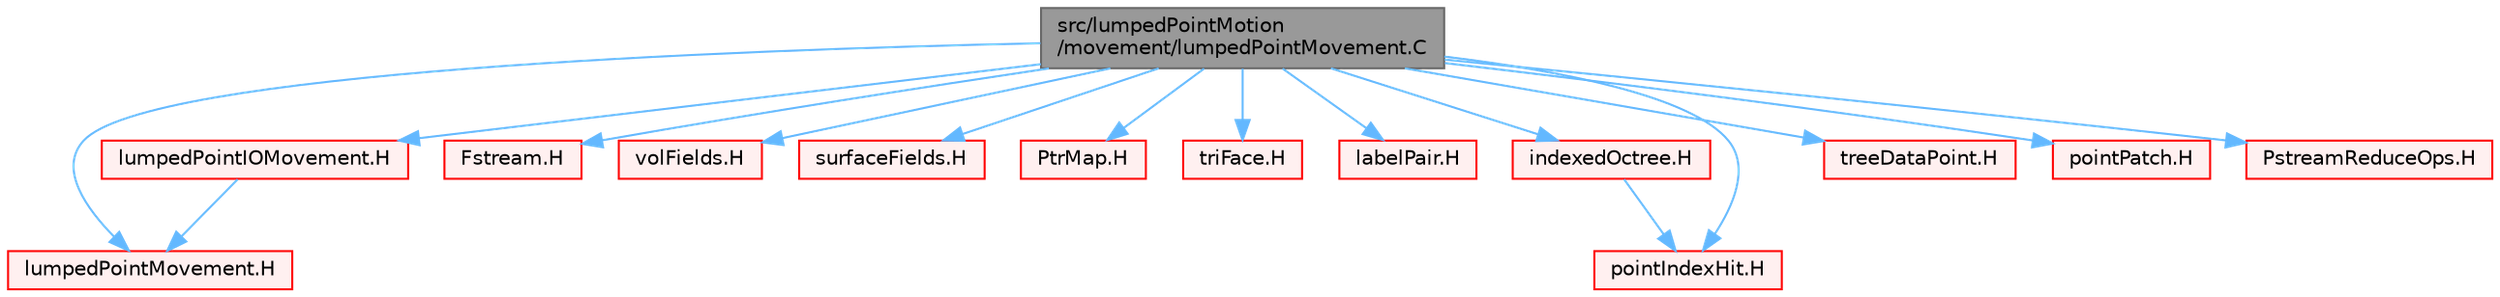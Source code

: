 digraph "src/lumpedPointMotion/movement/lumpedPointMovement.C"
{
 // LATEX_PDF_SIZE
  bgcolor="transparent";
  edge [fontname=Helvetica,fontsize=10,labelfontname=Helvetica,labelfontsize=10];
  node [fontname=Helvetica,fontsize=10,shape=box,height=0.2,width=0.4];
  Node1 [id="Node000001",label="src/lumpedPointMotion\l/movement/lumpedPointMovement.C",height=0.2,width=0.4,color="gray40", fillcolor="grey60", style="filled", fontcolor="black",tooltip=" "];
  Node1 -> Node2 [id="edge1_Node000001_Node000002",color="steelblue1",style="solid",tooltip=" "];
  Node2 [id="Node000002",label="lumpedPointMovement.H",height=0.2,width=0.4,color="red", fillcolor="#FFF0F0", style="filled",URL="$lumpedPointMovement_8H.html",tooltip=" "];
  Node1 -> Node321 [id="edge2_Node000001_Node000321",color="steelblue1",style="solid",tooltip=" "];
  Node321 [id="Node000321",label="lumpedPointIOMovement.H",height=0.2,width=0.4,color="red", fillcolor="#FFF0F0", style="filled",URL="$lumpedPointIOMovement_8H.html",tooltip=" "];
  Node321 -> Node2 [id="edge3_Node000321_Node000002",color="steelblue1",style="solid",tooltip=" "];
  Node1 -> Node322 [id="edge4_Node000001_Node000322",color="steelblue1",style="solid",tooltip=" "];
  Node322 [id="Node000322",label="Fstream.H",height=0.2,width=0.4,color="red", fillcolor="#FFF0F0", style="filled",URL="$Fstream_8H.html",tooltip=" "];
  Node1 -> Node327 [id="edge5_Node000001_Node000327",color="steelblue1",style="solid",tooltip=" "];
  Node327 [id="Node000327",label="volFields.H",height=0.2,width=0.4,color="red", fillcolor="#FFF0F0", style="filled",URL="$volFields_8H.html",tooltip=" "];
  Node1 -> Node436 [id="edge6_Node000001_Node000436",color="steelblue1",style="solid",tooltip=" "];
  Node436 [id="Node000436",label="surfaceFields.H",height=0.2,width=0.4,color="red", fillcolor="#FFF0F0", style="filled",URL="$surfaceFields_8H.html",tooltip="Foam::surfaceFields."];
  Node1 -> Node444 [id="edge7_Node000001_Node000444",color="steelblue1",style="solid",tooltip=" "];
  Node444 [id="Node000444",label="PtrMap.H",height=0.2,width=0.4,color="red", fillcolor="#FFF0F0", style="filled",URL="$PtrMap_8H.html",tooltip=" "];
  Node1 -> Node270 [id="edge8_Node000001_Node000270",color="steelblue1",style="solid",tooltip=" "];
  Node270 [id="Node000270",label="triFace.H",height=0.2,width=0.4,color="red", fillcolor="#FFF0F0", style="filled",URL="$triFace_8H.html",tooltip=" "];
  Node1 -> Node154 [id="edge9_Node000001_Node000154",color="steelblue1",style="solid",tooltip=" "];
  Node154 [id="Node000154",label="labelPair.H",height=0.2,width=0.4,color="red", fillcolor="#FFF0F0", style="filled",URL="$labelPair_8H.html",tooltip=" "];
  Node1 -> Node445 [id="edge10_Node000001_Node000445",color="steelblue1",style="solid",tooltip=" "];
  Node445 [id="Node000445",label="indexedOctree.H",height=0.2,width=0.4,color="red", fillcolor="#FFF0F0", style="filled",URL="$indexedOctree_8H.html",tooltip=" "];
  Node445 -> Node446 [id="edge11_Node000445_Node000446",color="steelblue1",style="solid",tooltip=" "];
  Node446 [id="Node000446",label="pointIndexHit.H",height=0.2,width=0.4,color="red", fillcolor="#FFF0F0", style="filled",URL="$pointIndexHit_8H.html",tooltip=" "];
  Node1 -> Node449 [id="edge12_Node000001_Node000449",color="steelblue1",style="solid",tooltip=" "];
  Node449 [id="Node000449",label="treeDataPoint.H",height=0.2,width=0.4,color="red", fillcolor="#FFF0F0", style="filled",URL="$treeDataPoint_8H.html",tooltip=" "];
  Node1 -> Node446 [id="edge13_Node000001_Node000446",color="steelblue1",style="solid",tooltip=" "];
  Node1 -> Node450 [id="edge14_Node000001_Node000450",color="steelblue1",style="solid",tooltip=" "];
  Node450 [id="Node000450",label="pointPatch.H",height=0.2,width=0.4,color="red", fillcolor="#FFF0F0", style="filled",URL="$pointPatch_8H.html",tooltip=" "];
  Node1 -> Node451 [id="edge15_Node000001_Node000451",color="steelblue1",style="solid",tooltip=" "];
  Node451 [id="Node000451",label="PstreamReduceOps.H",height=0.2,width=0.4,color="red", fillcolor="#FFF0F0", style="filled",URL="$PstreamReduceOps_8H.html",tooltip="Inter-processor communication reduction functions."];
}
